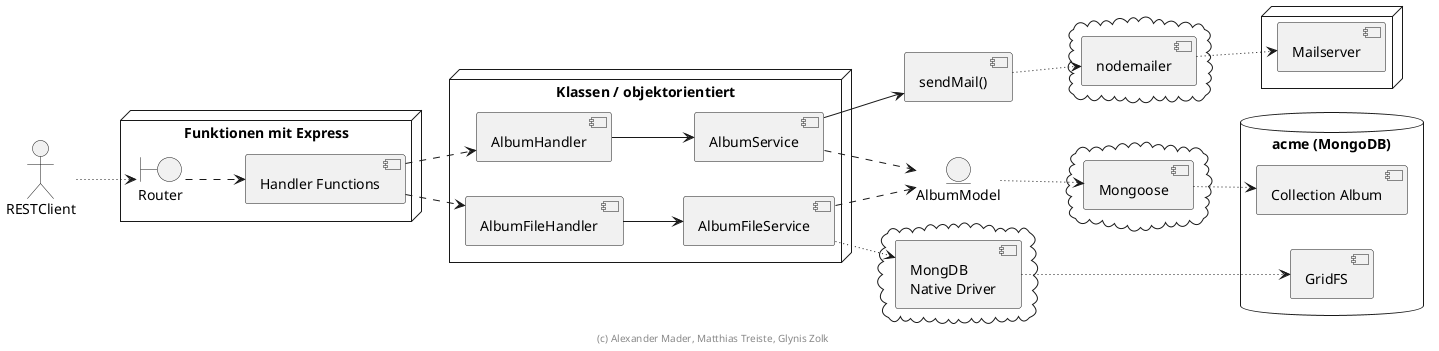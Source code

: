 @startuml Komponenten

skinparam componentStyle uml2

left to right direction

actor RESTClient

node "Funktionen mit Express" {
  boundary Router
  [Handler Functions]
}

node "Klassen / objektorientiert" {
  [AlbumHandler]
  [AlbumFileHandler]

  [AlbumService]
  [AlbumFileService]
}

[sendMail()] as sendMail

entity AlbumModel

cloud {
    [Mongoose]
}

cloud {
    [MongDB\nNative Driver]
}

cloud {
    [nodemailer]
}

database "acme (MongoDB)" {
    [Collection Album]
    [GridFS]
}

node {
    [Mailserver]
}


RESTClient ~~> [Router]
[Router] ..> [Handler Functions]
[Handler Functions] ..> [AlbumHandler]
[Handler Functions] ..> [AlbumFileHandler]

[AlbumHandler] --> [AlbumService]
[AlbumFileHandler] --> [AlbumFileService]
[AlbumService] ..> [AlbumModel]
[AlbumFileService] ..> [AlbumModel]

[AlbumModel] ~~> [Mongoose]
[AlbumFileService] ~~> [MongDB\nNative Driver]
[sendMail] ~~> [nodemailer]
[Mongoose] ~~> [Collection Album]
[MongDB\nNative Driver] ~~> [GridFS]

[AlbumService] --> [sendMail]
[nodemailer] ~~> [Mailserver]

footer (c) Alexander Mader, Matthias Treiste, Glynis Zolk
@enduml